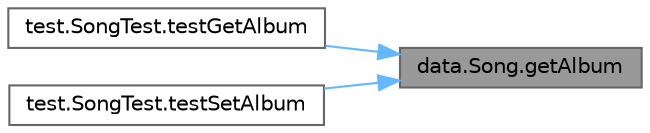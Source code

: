 digraph "data.Song.getAlbum"
{
 // LATEX_PDF_SIZE
  bgcolor="transparent";
  edge [fontname=Helvetica,fontsize=10,labelfontname=Helvetica,labelfontsize=10];
  node [fontname=Helvetica,fontsize=10,shape=box,height=0.2,width=0.4];
  rankdir="RL";
  Node1 [label="data.Song.getAlbum",height=0.2,width=0.4,color="gray40", fillcolor="grey60", style="filled", fontcolor="black",tooltip=" "];
  Node1 -> Node2 [dir="back",color="steelblue1",style="solid"];
  Node2 [label="test.SongTest.testGetAlbum",height=0.2,width=0.4,color="grey40", fillcolor="white", style="filled",URL="$classtest_1_1_song_test.html#a121367c8221db8e8dafda203391c14a3",tooltip=" "];
  Node1 -> Node3 [dir="back",color="steelblue1",style="solid"];
  Node3 [label="test.SongTest.testSetAlbum",height=0.2,width=0.4,color="grey40", fillcolor="white", style="filled",URL="$classtest_1_1_song_test.html#ae0502c8eebf59593f150f72b8d15e930",tooltip=" "];
}
